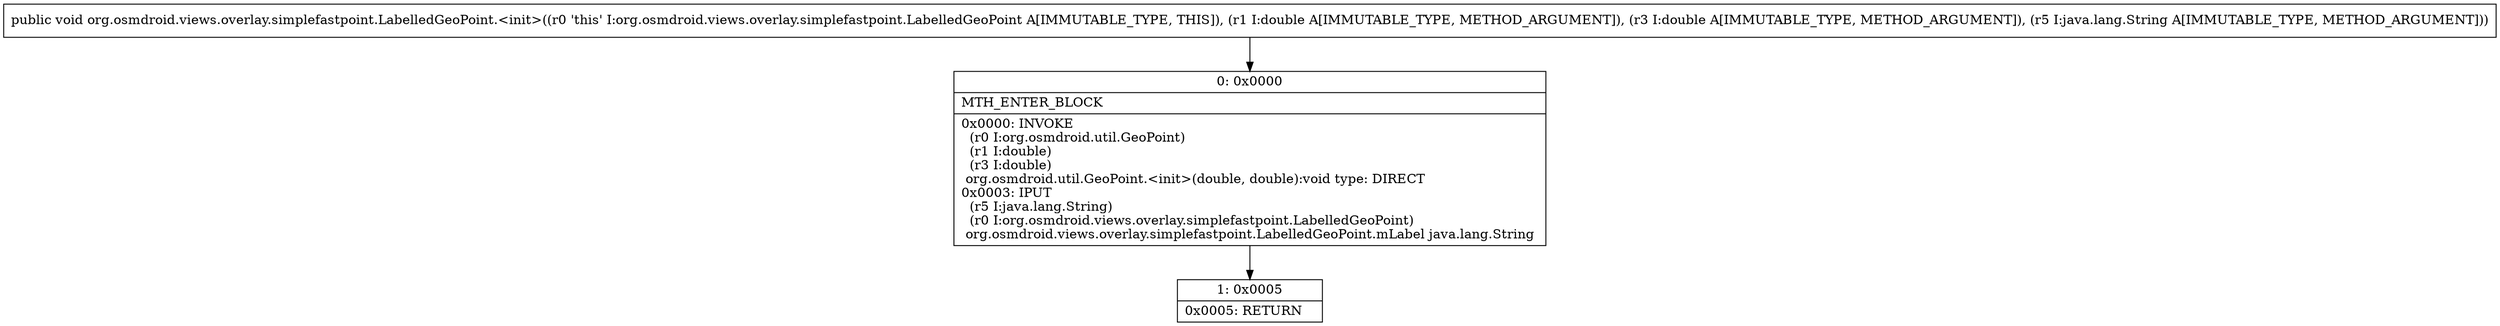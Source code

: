 digraph "CFG fororg.osmdroid.views.overlay.simplefastpoint.LabelledGeoPoint.\<init\>(DDLjava\/lang\/String;)V" {
Node_0 [shape=record,label="{0\:\ 0x0000|MTH_ENTER_BLOCK\l|0x0000: INVOKE  \l  (r0 I:org.osmdroid.util.GeoPoint)\l  (r1 I:double)\l  (r3 I:double)\l org.osmdroid.util.GeoPoint.\<init\>(double, double):void type: DIRECT \l0x0003: IPUT  \l  (r5 I:java.lang.String)\l  (r0 I:org.osmdroid.views.overlay.simplefastpoint.LabelledGeoPoint)\l org.osmdroid.views.overlay.simplefastpoint.LabelledGeoPoint.mLabel java.lang.String \l}"];
Node_1 [shape=record,label="{1\:\ 0x0005|0x0005: RETURN   \l}"];
MethodNode[shape=record,label="{public void org.osmdroid.views.overlay.simplefastpoint.LabelledGeoPoint.\<init\>((r0 'this' I:org.osmdroid.views.overlay.simplefastpoint.LabelledGeoPoint A[IMMUTABLE_TYPE, THIS]), (r1 I:double A[IMMUTABLE_TYPE, METHOD_ARGUMENT]), (r3 I:double A[IMMUTABLE_TYPE, METHOD_ARGUMENT]), (r5 I:java.lang.String A[IMMUTABLE_TYPE, METHOD_ARGUMENT])) }"];
MethodNode -> Node_0;
Node_0 -> Node_1;
}

